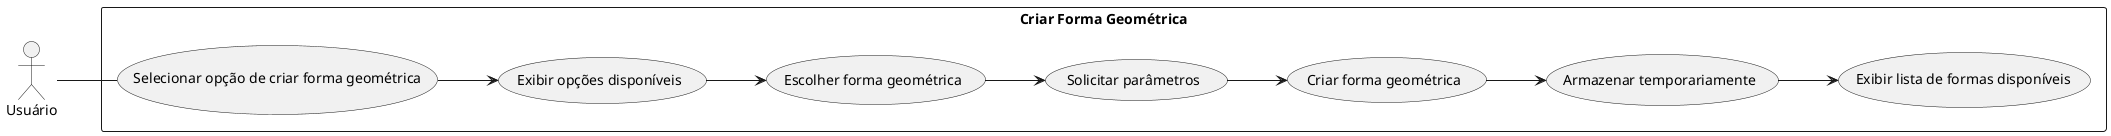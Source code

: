 @startuml use_case_create_shapes

left to right direction
skinparam packageStyle rectangle
actor Usuário as User
rectangle "Criar Forma Geométrica" {
    User -- (Selecionar opção de criar forma geométrica)
    (Selecionar opção de criar forma geométrica) --> (Exibir opções disponíveis)
    (Exibir opções disponíveis) --> (Escolher forma geométrica)
    (Escolher forma geométrica) --> (Solicitar parâmetros)
    (Solicitar parâmetros) --> (Criar forma geométrica)
    (Criar forma geométrica) --> (Armazenar temporariamente)
    (Armazenar temporariamente) --> (Exibir lista de formas disponíveis)
}
@enduml
